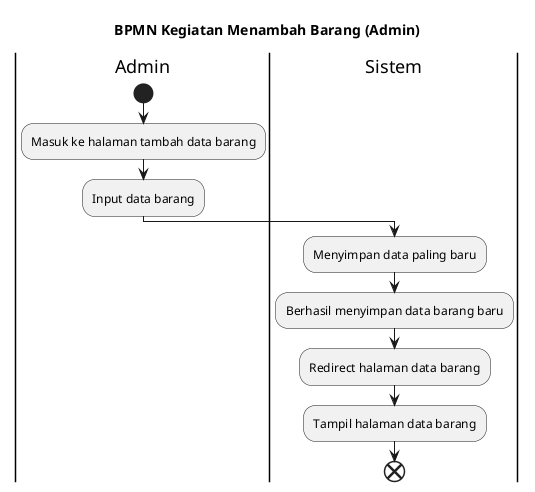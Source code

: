 @startuml admin-input-barang
title BPMN Kegiatan Menambah Barang (Admin)

|Admin|
start
:Masuk ke halaman tambah data barang;
:Input data barang;
|Sistem|
:Menyimpan data paling baru;
:Berhasil menyimpan data barang baru;
:Redirect halaman data barang;
:Tampil halaman data barang;
end
@enduml